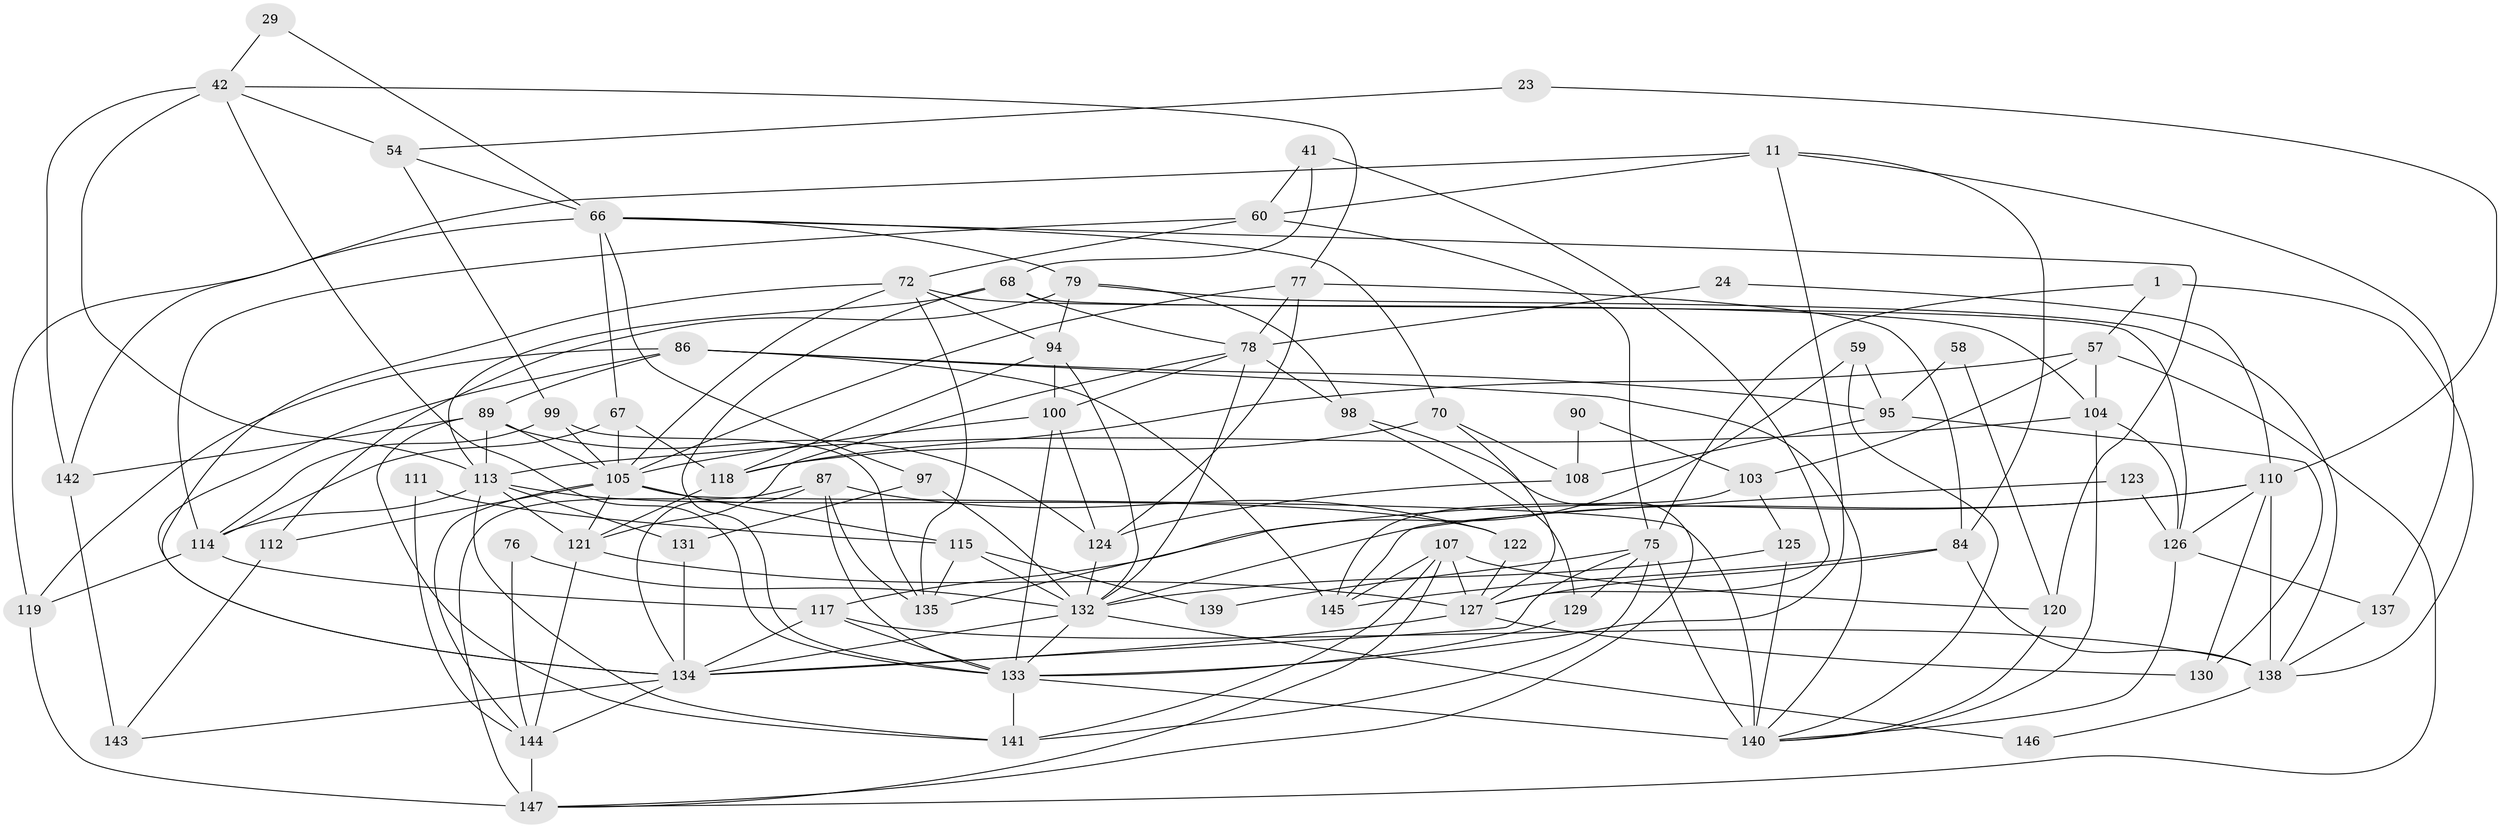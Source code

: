 // original degree distribution, {4: 0.24489795918367346, 5: 0.20408163265306123, 3: 0.2653061224489796, 6: 0.08163265306122448, 2: 0.14965986394557823, 9: 0.013605442176870748, 7: 0.034013605442176874, 8: 0.006802721088435374}
// Generated by graph-tools (version 1.1) at 2025/52/03/04/25 21:52:27]
// undirected, 73 vertices, 177 edges
graph export_dot {
graph [start="1"]
  node [color=gray90,style=filled];
  1;
  11;
  23;
  24;
  29;
  41;
  42 [super="+6"];
  54;
  57 [super="+27+46"];
  58;
  59;
  60;
  66 [super="+9+25"];
  67 [super="+31"];
  68;
  70;
  72 [super="+5"];
  75 [super="+38+53"];
  76 [super="+7"];
  77 [super="+47+20"];
  78;
  79 [super="+52"];
  84;
  86;
  87 [super="+49"];
  89 [super="+83"];
  90;
  94 [super="+63"];
  95;
  97;
  98;
  99 [super="+19"];
  100 [super="+71"];
  103;
  104;
  105 [super="+56+44+69"];
  107 [super="+37"];
  108;
  110 [super="+35"];
  111;
  112;
  113 [super="+26+73"];
  114 [super="+33+61"];
  115;
  117 [super="+106"];
  118 [super="+2"];
  119 [super="+92"];
  120 [super="+34"];
  121 [super="+88+65+80"];
  122;
  123;
  124;
  125 [super="+45"];
  126 [super="+102"];
  127 [super="+21"];
  129;
  130 [super="+12"];
  131;
  132 [super="+93+101"];
  133 [super="+48"];
  134 [super="+128+74+64"];
  135;
  137;
  138 [super="+85"];
  139;
  140 [super="+116+96"];
  141 [super="+43"];
  142;
  143;
  144 [super="+51+109"];
  145 [super="+91"];
  146;
  147 [super="+10+136"];
  1 -- 138 [weight=2];
  1 -- 75;
  1 -- 57;
  11 -- 84;
  11 -- 142;
  11 -- 60;
  11 -- 133;
  11 -- 137;
  23 -- 54;
  23 -- 110;
  24 -- 78;
  24 -- 110;
  29 -- 42;
  29 -- 66;
  41 -- 68;
  41 -- 60;
  41 -- 127;
  42 -- 142 [weight=2];
  42 -- 54;
  42 -- 133;
  42 -- 113;
  42 -- 77;
  54 -- 66;
  54 -- 99;
  57 -- 104;
  57 -- 118;
  57 -- 103;
  57 -- 147;
  58 -- 120;
  58 -- 95;
  59 -- 95;
  59 -- 140;
  59 -- 135;
  60 -- 114;
  60 -- 72;
  60 -- 75;
  66 -- 79 [weight=2];
  66 -- 97;
  66 -- 120;
  66 -- 119 [weight=2];
  66 -- 67 [weight=2];
  66 -- 70;
  67 -- 118;
  67 -- 114;
  67 -- 105 [weight=2];
  68 -- 78;
  68 -- 126;
  68 -- 133;
  68 -- 113;
  70 -- 127;
  70 -- 108;
  70 -- 118;
  72 -- 104;
  72 -- 135;
  72 -- 105 [weight=2];
  72 -- 134;
  72 -- 94;
  75 -- 129;
  75 -- 141;
  75 -- 134 [weight=2];
  75 -- 140 [weight=2];
  75 -- 139;
  76 -- 132 [weight=3];
  76 -- 144 [weight=2];
  77 -- 84;
  77 -- 124;
  77 -- 78;
  77 -- 105;
  78 -- 98;
  78 -- 121;
  78 -- 100;
  78 -- 132 [weight=2];
  79 -- 98 [weight=2];
  79 -- 112;
  79 -- 138;
  79 -- 94;
  84 -- 145;
  84 -- 127;
  84 -- 138 [weight=2];
  86 -- 95;
  86 -- 119 [weight=2];
  86 -- 145;
  86 -- 140;
  86 -- 134;
  86 -- 89;
  87 -- 122;
  87 -- 135;
  87 -- 134;
  87 -- 147;
  87 -- 133;
  89 -- 142 [weight=2];
  89 -- 124;
  89 -- 113;
  89 -- 105 [weight=2];
  89 -- 141;
  90 -- 103;
  90 -- 108;
  94 -- 100;
  94 -- 118;
  94 -- 132;
  95 -- 108;
  95 -- 130;
  97 -- 131;
  97 -- 132;
  98 -- 129;
  98 -- 147;
  99 -- 135;
  99 -- 114;
  99 -- 105;
  100 -- 124;
  100 -- 105;
  100 -- 133;
  103 -- 145;
  103 -- 125 [weight=2];
  104 -- 126;
  104 -- 140;
  104 -- 113;
  105 -- 140 [weight=3];
  105 -- 115;
  105 -- 144;
  105 -- 121 [weight=2];
  105 -- 112;
  107 -- 127;
  107 -- 145 [weight=2];
  107 -- 147;
  107 -- 120 [weight=2];
  107 -- 141 [weight=2];
  108 -- 124;
  110 -- 138 [weight=2];
  110 -- 130;
  110 -- 132;
  110 -- 126 [weight=2];
  110 -- 117;
  111 -- 144;
  111 -- 115;
  112 -- 143;
  113 -- 141 [weight=2];
  113 -- 114;
  113 -- 131;
  113 -- 122;
  113 -- 121;
  114 -- 119 [weight=2];
  114 -- 117 [weight=2];
  115 -- 135;
  115 -- 139;
  115 -- 132;
  117 -- 133 [weight=2];
  117 -- 134 [weight=3];
  117 -- 138;
  118 -- 121;
  119 -- 147;
  120 -- 140;
  121 -- 127 [weight=2];
  121 -- 144 [weight=2];
  122 -- 127;
  123 -- 145;
  123 -- 126;
  124 -- 132;
  125 -- 140 [weight=2];
  125 -- 132;
  126 -- 137 [weight=2];
  126 -- 140;
  127 -- 134;
  127 -- 130;
  129 -- 133;
  131 -- 134;
  132 -- 133;
  132 -- 134;
  132 -- 146;
  133 -- 140 [weight=2];
  133 -- 141 [weight=2];
  134 -- 143;
  134 -- 144 [weight=3];
  137 -- 138;
  138 -- 146;
  142 -- 143;
  144 -- 147 [weight=2];
}
